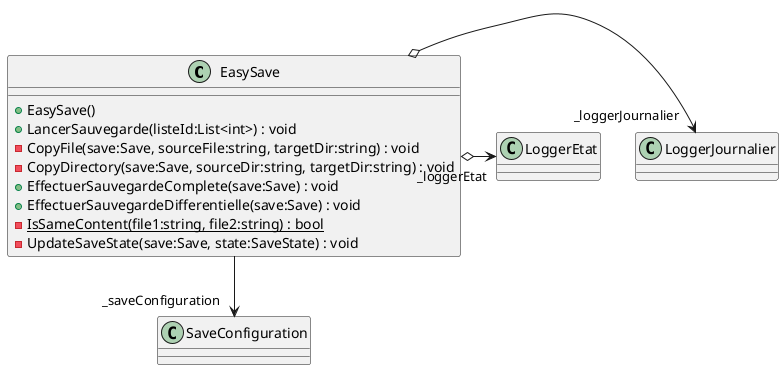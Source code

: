 @startuml
class EasySave {
    + EasySave()
    + LancerSauvegarde(listeId:List<int>) : void
    - CopyFile(save:Save, sourceFile:string, targetDir:string) : void
    - CopyDirectory(save:Save, sourceDir:string, targetDir:string) : void
    + EffectuerSauvegardeComplete(save:Save) : void
    + EffectuerSauvegardeDifferentielle(save:Save) : void
    - {static} IsSameContent(file1:string, file2:string) : bool
    - UpdateSaveState(save:Save, state:SaveState) : void
}
EasySave --> "_saveConfiguration" SaveConfiguration
EasySave o-> "_loggerJournalier" LoggerJournalier
EasySave o-> "_loggerEtat" LoggerEtat
@enduml
